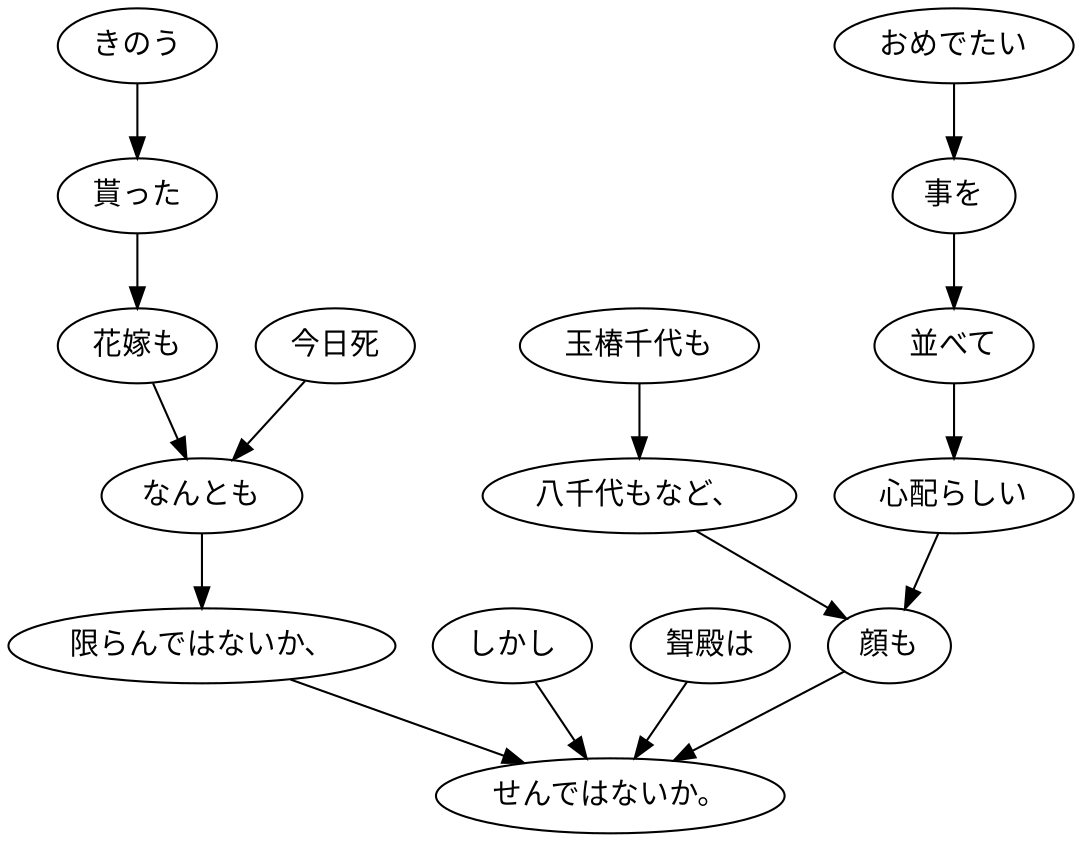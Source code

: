 digraph graph3267 {
	node0 [label="きのう"];
	node1 [label="貰った"];
	node2 [label="花嫁も"];
	node3 [label="今日死"];
	node4 [label="なんとも"];
	node5 [label="限らんではないか、"];
	node6 [label="しかし"];
	node7 [label="聟殿は"];
	node8 [label="玉椿千代も"];
	node9 [label="八千代もなど、"];
	node10 [label="おめでたい"];
	node11 [label="事を"];
	node12 [label="並べて"];
	node13 [label="心配らしい"];
	node14 [label="顔も"];
	node15 [label="せんではないか。"];
	node0 -> node1;
	node1 -> node2;
	node2 -> node4;
	node3 -> node4;
	node4 -> node5;
	node5 -> node15;
	node6 -> node15;
	node7 -> node15;
	node8 -> node9;
	node9 -> node14;
	node10 -> node11;
	node11 -> node12;
	node12 -> node13;
	node13 -> node14;
	node14 -> node15;
}
